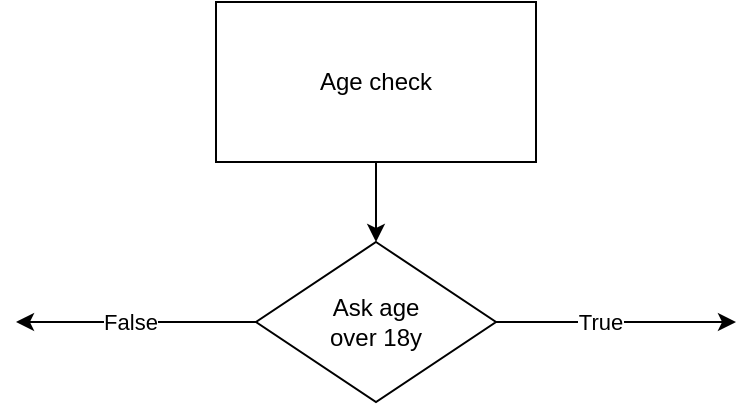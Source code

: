 <mxfile version="24.7.14">
  <diagram name="Página-1" id="ko6BvsAc9gP00TvDJfB-">
    <mxGraphModel dx="880" dy="468" grid="1" gridSize="10" guides="1" tooltips="1" connect="1" arrows="1" fold="1" page="1" pageScale="1" pageWidth="827" pageHeight="1169" math="0" shadow="0">
      <root>
        <mxCell id="0" />
        <mxCell id="1" parent="0" />
        <mxCell id="umacOq1Su-b-Jq-_Dv62-11" style="edgeStyle=orthogonalEdgeStyle;rounded=0;orthogonalLoop=1;jettySize=auto;html=1;entryX=0.5;entryY=0;entryDx=0;entryDy=0;" edge="1" parent="1" source="umacOq1Su-b-Jq-_Dv62-3" target="umacOq1Su-b-Jq-_Dv62-4">
          <mxGeometry relative="1" as="geometry" />
        </mxCell>
        <mxCell id="umacOq1Su-b-Jq-_Dv62-3" value="Age check" style="rounded=0;whiteSpace=wrap;html=1;" vertex="1" parent="1">
          <mxGeometry x="300" y="160" width="160" height="80" as="geometry" />
        </mxCell>
        <mxCell id="umacOq1Su-b-Jq-_Dv62-5" style="edgeStyle=orthogonalEdgeStyle;rounded=0;orthogonalLoop=1;jettySize=auto;html=1;" edge="1" parent="1" source="umacOq1Su-b-Jq-_Dv62-4">
          <mxGeometry relative="1" as="geometry">
            <mxPoint x="560" y="320" as="targetPoint" />
          </mxGeometry>
        </mxCell>
        <mxCell id="umacOq1Su-b-Jq-_Dv62-7" value="True" style="edgeLabel;html=1;align=center;verticalAlign=middle;resizable=0;points=[];" vertex="1" connectable="0" parent="umacOq1Su-b-Jq-_Dv62-5">
          <mxGeometry x="-0.146" relative="1" as="geometry">
            <mxPoint as="offset" />
          </mxGeometry>
        </mxCell>
        <mxCell id="umacOq1Su-b-Jq-_Dv62-6" style="edgeStyle=orthogonalEdgeStyle;rounded=0;orthogonalLoop=1;jettySize=auto;html=1;" edge="1" parent="1" source="umacOq1Su-b-Jq-_Dv62-4">
          <mxGeometry relative="1" as="geometry">
            <mxPoint x="200" y="320" as="targetPoint" />
          </mxGeometry>
        </mxCell>
        <mxCell id="umacOq1Su-b-Jq-_Dv62-8" value="False" style="edgeLabel;html=1;align=center;verticalAlign=middle;resizable=0;points=[];" vertex="1" connectable="0" parent="umacOq1Su-b-Jq-_Dv62-6">
          <mxGeometry x="-0.011" y="-3" relative="1" as="geometry">
            <mxPoint x="-1" as="offset" />
          </mxGeometry>
        </mxCell>
        <mxCell id="umacOq1Su-b-Jq-_Dv62-4" value="Ask age&lt;div&gt;over 18y&lt;/div&gt;" style="rhombus;whiteSpace=wrap;html=1;" vertex="1" parent="1">
          <mxGeometry x="320" y="280" width="120" height="80" as="geometry" />
        </mxCell>
      </root>
    </mxGraphModel>
  </diagram>
</mxfile>
